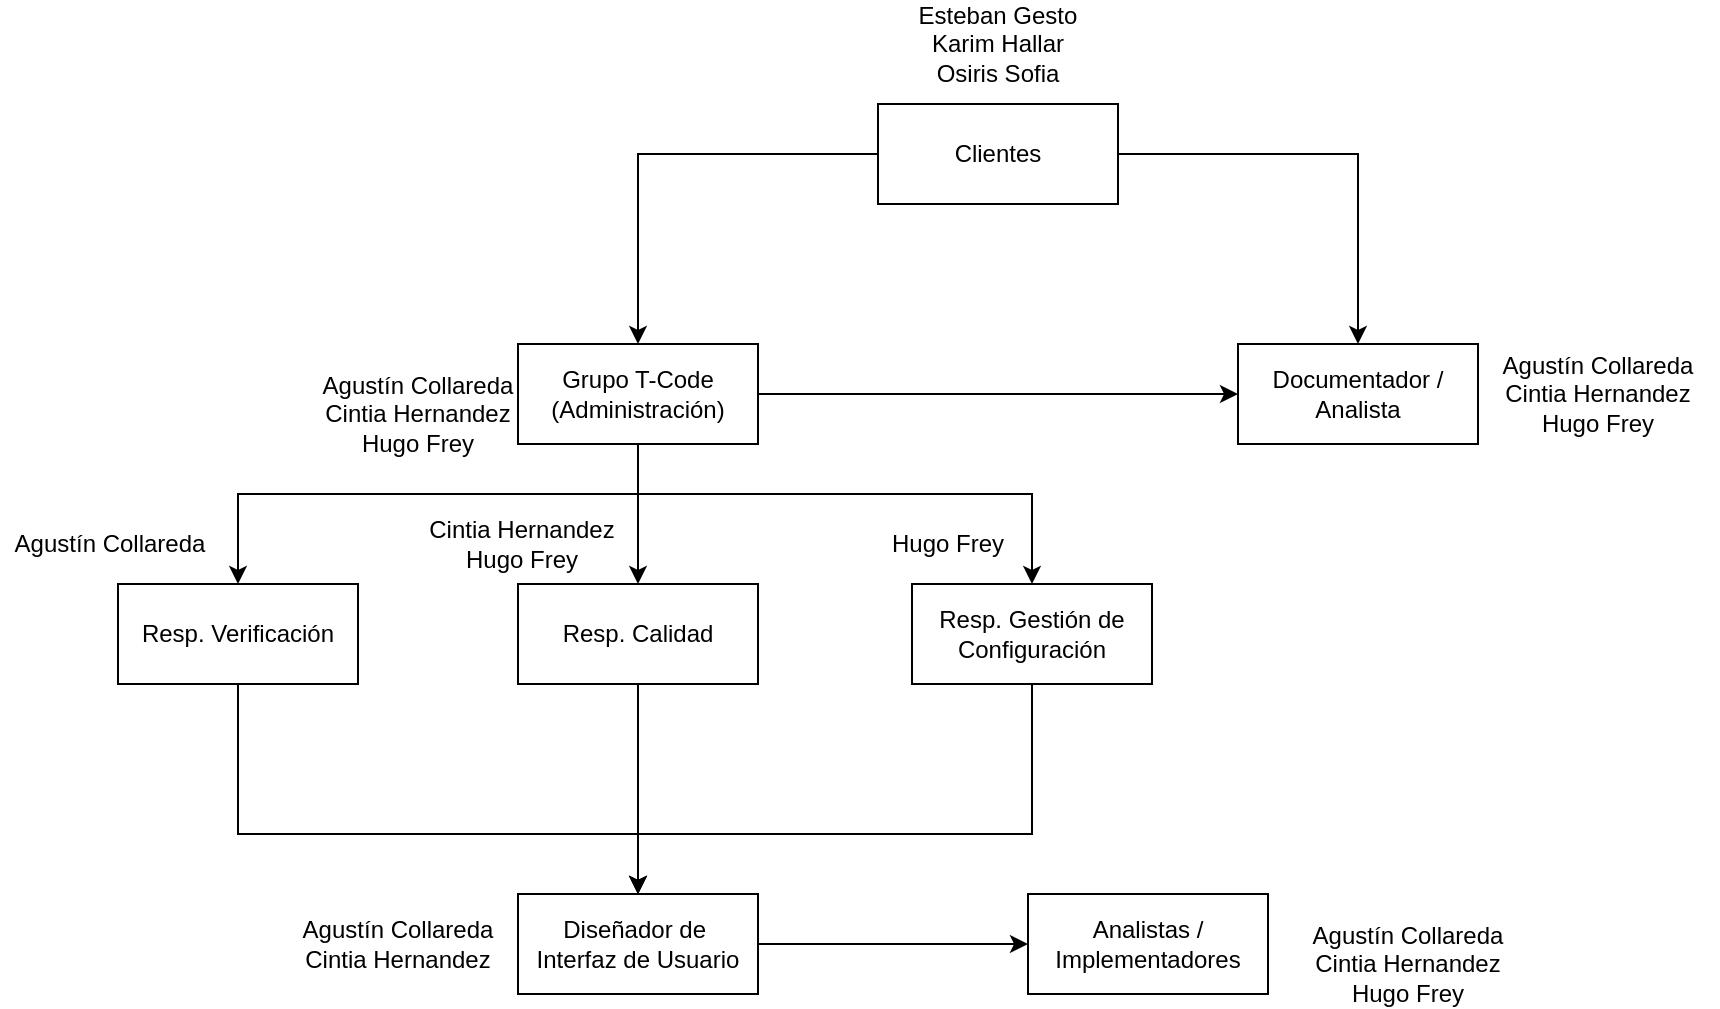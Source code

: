<mxfile version="24.7.13">
  <diagram name="Página-1" id="x6aFmOUeKIvnNt9eIF3s">
    <mxGraphModel dx="874" dy="508" grid="1" gridSize="10" guides="1" tooltips="1" connect="1" arrows="1" fold="1" page="1" pageScale="1" pageWidth="827" pageHeight="1169" math="0" shadow="0">
      <root>
        <mxCell id="0" />
        <mxCell id="1" parent="0" />
        <mxCell id="GLX7JuzLJq6c7QRxQG33-4" value="" style="edgeStyle=orthogonalEdgeStyle;rounded=0;orthogonalLoop=1;jettySize=auto;html=1;" parent="1" source="GLX7JuzLJq6c7QRxQG33-1" target="GLX7JuzLJq6c7QRxQG33-3" edge="1">
          <mxGeometry relative="1" as="geometry" />
        </mxCell>
        <mxCell id="GLX7JuzLJq6c7QRxQG33-11" style="edgeStyle=orthogonalEdgeStyle;rounded=0;orthogonalLoop=1;jettySize=auto;html=1;" parent="1" source="GLX7JuzLJq6c7QRxQG33-1" target="GLX7JuzLJq6c7QRxQG33-8" edge="1">
          <mxGeometry relative="1" as="geometry" />
        </mxCell>
        <mxCell id="GLX7JuzLJq6c7QRxQG33-1" value="Clientes" style="rounded=0;whiteSpace=wrap;html=1;" parent="1" vertex="1">
          <mxGeometry x="443" y="115" width="120" height="50" as="geometry" />
        </mxCell>
        <mxCell id="GLX7JuzLJq6c7QRxQG33-2" value="&lt;div&gt;Esteban Gesto&lt;/div&gt;&lt;div&gt;Karim Hallar&lt;br&gt;&lt;/div&gt;Osiris Sofia" style="text;html=1;align=center;verticalAlign=middle;whiteSpace=wrap;rounded=0;" parent="1" vertex="1">
          <mxGeometry x="438" y="70" width="130" height="30" as="geometry" />
        </mxCell>
        <mxCell id="GLX7JuzLJq6c7QRxQG33-9" value="" style="edgeStyle=orthogonalEdgeStyle;rounded=0;orthogonalLoop=1;jettySize=auto;html=1;" parent="1" source="GLX7JuzLJq6c7QRxQG33-3" target="GLX7JuzLJq6c7QRxQG33-8" edge="1">
          <mxGeometry relative="1" as="geometry" />
        </mxCell>
        <mxCell id="GLX7JuzLJq6c7QRxQG33-13" value="" style="edgeStyle=orthogonalEdgeStyle;rounded=0;orthogonalLoop=1;jettySize=auto;html=1;" parent="1" source="GLX7JuzLJq6c7QRxQG33-3" target="GLX7JuzLJq6c7QRxQG33-12" edge="1">
          <mxGeometry relative="1" as="geometry">
            <Array as="points">
              <mxPoint x="323" y="310" />
              <mxPoint x="123" y="310" />
            </Array>
          </mxGeometry>
        </mxCell>
        <mxCell id="GLX7JuzLJq6c7QRxQG33-17" style="edgeStyle=orthogonalEdgeStyle;rounded=0;orthogonalLoop=1;jettySize=auto;html=1;" parent="1" source="GLX7JuzLJq6c7QRxQG33-3" target="GLX7JuzLJq6c7QRxQG33-16" edge="1">
          <mxGeometry relative="1" as="geometry" />
        </mxCell>
        <mxCell id="GLX7JuzLJq6c7QRxQG33-22" style="edgeStyle=orthogonalEdgeStyle;rounded=0;orthogonalLoop=1;jettySize=auto;html=1;" parent="1" source="GLX7JuzLJq6c7QRxQG33-3" target="GLX7JuzLJq6c7QRxQG33-21" edge="1">
          <mxGeometry relative="1" as="geometry">
            <Array as="points">
              <mxPoint x="323" y="310" />
              <mxPoint x="520" y="310" />
            </Array>
          </mxGeometry>
        </mxCell>
        <mxCell id="GLX7JuzLJq6c7QRxQG33-3" value="Grupo T-Code&lt;br&gt;(Administración)" style="rounded=0;whiteSpace=wrap;html=1;" parent="1" vertex="1">
          <mxGeometry x="263" y="235" width="120" height="50" as="geometry" />
        </mxCell>
        <mxCell id="GLX7JuzLJq6c7QRxQG33-5" value="&lt;div&gt;Agustín Collareda&lt;/div&gt;&lt;div&gt;Cintia Hernandez&lt;/div&gt;&lt;div&gt;Hugo Frey&lt;br&gt;&lt;/div&gt;" style="text;html=1;align=center;verticalAlign=middle;whiteSpace=wrap;rounded=0;" parent="1" vertex="1">
          <mxGeometry x="743" y="245" width="120" height="30" as="geometry" />
        </mxCell>
        <mxCell id="GLX7JuzLJq6c7QRxQG33-8" value="Documentador / Analista" style="rounded=0;whiteSpace=wrap;html=1;" parent="1" vertex="1">
          <mxGeometry x="623" y="235" width="120" height="50" as="geometry" />
        </mxCell>
        <mxCell id="GLX7JuzLJq6c7QRxQG33-28" style="edgeStyle=orthogonalEdgeStyle;rounded=0;orthogonalLoop=1;jettySize=auto;html=1;" parent="1" source="GLX7JuzLJq6c7QRxQG33-12" target="GLX7JuzLJq6c7QRxQG33-26" edge="1">
          <mxGeometry relative="1" as="geometry">
            <Array as="points">
              <mxPoint x="123" y="480" />
              <mxPoint x="323" y="480" />
            </Array>
          </mxGeometry>
        </mxCell>
        <mxCell id="GLX7JuzLJq6c7QRxQG33-12" value="Resp. Verificación" style="rounded=0;whiteSpace=wrap;html=1;" parent="1" vertex="1">
          <mxGeometry x="63" y="355" width="120" height="50" as="geometry" />
        </mxCell>
        <mxCell id="GLX7JuzLJq6c7QRxQG33-14" value="&lt;div&gt;Agustín Collareda&lt;/div&gt;" style="text;html=1;align=center;verticalAlign=middle;whiteSpace=wrap;rounded=0;" parent="1" vertex="1">
          <mxGeometry x="4" y="320" width="110" height="30" as="geometry" />
        </mxCell>
        <mxCell id="GLX7JuzLJq6c7QRxQG33-27" style="edgeStyle=orthogonalEdgeStyle;rounded=0;orthogonalLoop=1;jettySize=auto;html=1;" parent="1" source="GLX7JuzLJq6c7QRxQG33-16" target="GLX7JuzLJq6c7QRxQG33-26" edge="1">
          <mxGeometry relative="1" as="geometry" />
        </mxCell>
        <mxCell id="GLX7JuzLJq6c7QRxQG33-16" value="Resp. Calidad" style="rounded=0;whiteSpace=wrap;html=1;" parent="1" vertex="1">
          <mxGeometry x="263" y="355" width="120" height="50" as="geometry" />
        </mxCell>
        <mxCell id="GLX7JuzLJq6c7QRxQG33-18" value="&lt;div&gt;Cintia Hernandez&lt;/div&gt;&lt;div&gt;Hugo Frey&lt;br&gt;&lt;/div&gt;" style="text;html=1;align=center;verticalAlign=middle;whiteSpace=wrap;rounded=0;" parent="1" vertex="1">
          <mxGeometry x="210" y="320" width="110" height="30" as="geometry" />
        </mxCell>
        <mxCell id="GLX7JuzLJq6c7QRxQG33-29" style="edgeStyle=orthogonalEdgeStyle;rounded=0;orthogonalLoop=1;jettySize=auto;html=1;" parent="1" source="GLX7JuzLJq6c7QRxQG33-21" target="GLX7JuzLJq6c7QRxQG33-26" edge="1">
          <mxGeometry relative="1" as="geometry">
            <Array as="points">
              <mxPoint x="520" y="480" />
              <mxPoint x="323" y="480" />
            </Array>
          </mxGeometry>
        </mxCell>
        <mxCell id="GLX7JuzLJq6c7QRxQG33-21" value="Resp. Gestión de Configuración" style="rounded=0;whiteSpace=wrap;html=1;" parent="1" vertex="1">
          <mxGeometry x="460" y="355" width="120" height="50" as="geometry" />
        </mxCell>
        <mxCell id="GLX7JuzLJq6c7QRxQG33-23" value="&lt;div&gt;Hugo Frey&lt;br&gt;&lt;/div&gt;" style="text;html=1;align=center;verticalAlign=middle;whiteSpace=wrap;rounded=0;" parent="1" vertex="1">
          <mxGeometry x="438" y="320" width="80" height="30" as="geometry" />
        </mxCell>
        <mxCell id="GLX7JuzLJq6c7QRxQG33-32" style="edgeStyle=orthogonalEdgeStyle;rounded=0;orthogonalLoop=1;jettySize=auto;html=1;" parent="1" source="GLX7JuzLJq6c7QRxQG33-26" target="GLX7JuzLJq6c7QRxQG33-31" edge="1">
          <mxGeometry relative="1" as="geometry" />
        </mxCell>
        <mxCell id="GLX7JuzLJq6c7QRxQG33-26" value="&lt;div&gt;Diseñador de&amp;nbsp;&lt;/div&gt;&lt;div&gt;Interfaz de Usuario&lt;/div&gt;" style="rounded=0;whiteSpace=wrap;html=1;" parent="1" vertex="1">
          <mxGeometry x="263" y="510" width="120" height="50" as="geometry" />
        </mxCell>
        <mxCell id="GLX7JuzLJq6c7QRxQG33-30" value="&lt;div&gt;Agustín Collareda&lt;/div&gt;&lt;div&gt;Cintia Hernandez&lt;/div&gt;" style="text;html=1;align=center;verticalAlign=middle;whiteSpace=wrap;rounded=0;" parent="1" vertex="1">
          <mxGeometry x="143" y="520" width="120" height="30" as="geometry" />
        </mxCell>
        <mxCell id="GLX7JuzLJq6c7QRxQG33-31" value="Analistas / Implementadores" style="rounded=0;whiteSpace=wrap;html=1;" parent="1" vertex="1">
          <mxGeometry x="518" y="510" width="120" height="50" as="geometry" />
        </mxCell>
        <mxCell id="GLX7JuzLJq6c7QRxQG33-33" value="&lt;div&gt;Agustín Collareda&lt;/div&gt;&lt;div&gt;Cintia Hernandez&lt;/div&gt;&lt;div&gt;Hugo Frey&lt;br&gt;&lt;/div&gt;" style="text;html=1;align=center;verticalAlign=middle;whiteSpace=wrap;rounded=0;" parent="1" vertex="1">
          <mxGeometry x="153" y="255" width="120" height="30" as="geometry" />
        </mxCell>
        <mxCell id="GLX7JuzLJq6c7QRxQG33-34" value="&lt;div&gt;Agustín Collareda&lt;/div&gt;&lt;div&gt;Cintia Hernandez&lt;/div&gt;&lt;div&gt;Hugo Frey&lt;br&gt;&lt;/div&gt;" style="text;html=1;align=center;verticalAlign=middle;whiteSpace=wrap;rounded=0;" parent="1" vertex="1">
          <mxGeometry x="648" y="530" width="120" height="30" as="geometry" />
        </mxCell>
      </root>
    </mxGraphModel>
  </diagram>
</mxfile>
